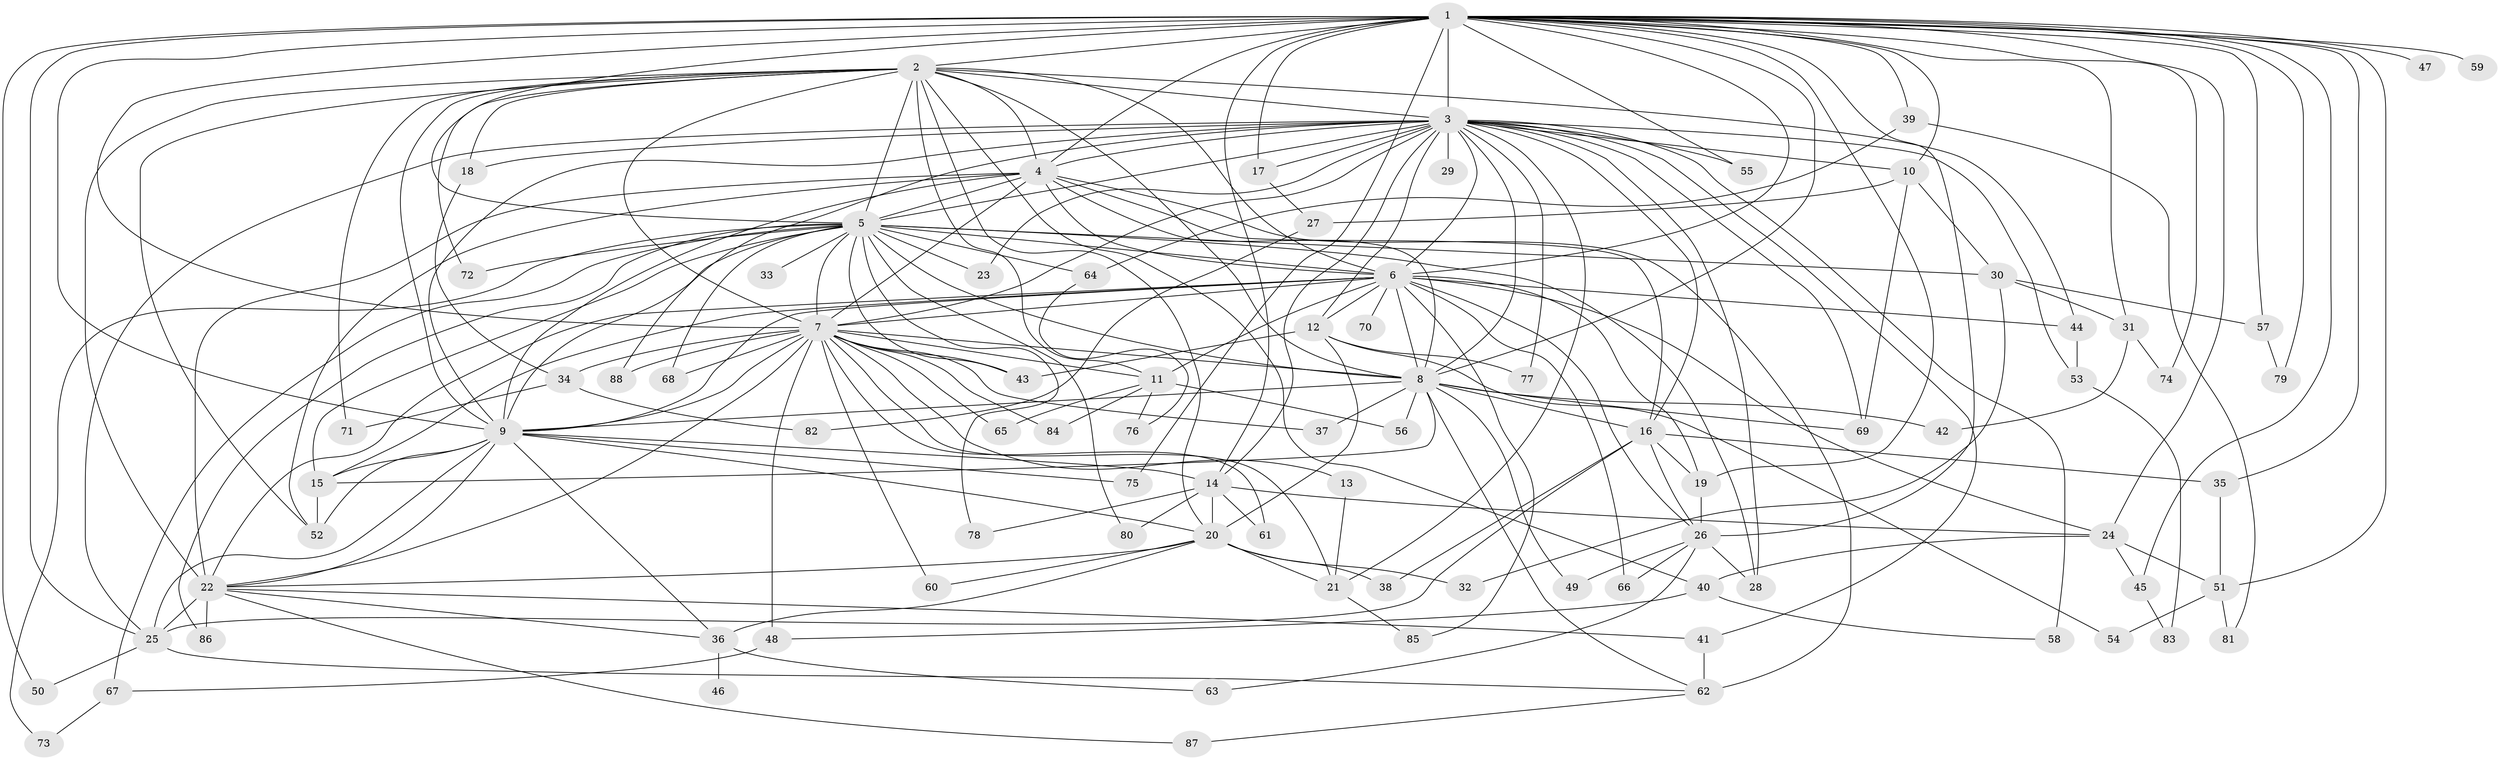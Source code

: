 // original degree distribution, {26: 0.0136986301369863, 22: 0.0136986301369863, 25: 0.0136986301369863, 29: 0.00684931506849315, 17: 0.00684931506849315, 20: 0.00684931506849315, 32: 0.00684931506849315, 6: 0.03424657534246575, 5: 0.0547945205479452, 3: 0.1917808219178082, 7: 0.00684931506849315, 2: 0.541095890410959, 8: 0.00684931506849315, 4: 0.08904109589041095, 11: 0.00684931506849315}
// Generated by graph-tools (version 1.1) at 2025/50/03/04/25 22:50:02]
// undirected, 88 vertices, 215 edges
graph export_dot {
  node [color=gray90,style=filled];
  1;
  2;
  3;
  4;
  5;
  6;
  7;
  8;
  9;
  10;
  11;
  12;
  13;
  14;
  15;
  16;
  17;
  18;
  19;
  20;
  21;
  22;
  23;
  24;
  25;
  26;
  27;
  28;
  29;
  30;
  31;
  32;
  33;
  34;
  35;
  36;
  37;
  38;
  39;
  40;
  41;
  42;
  43;
  44;
  45;
  46;
  47;
  48;
  49;
  50;
  51;
  52;
  53;
  54;
  55;
  56;
  57;
  58;
  59;
  60;
  61;
  62;
  63;
  64;
  65;
  66;
  67;
  68;
  69;
  70;
  71;
  72;
  73;
  74;
  75;
  76;
  77;
  78;
  79;
  80;
  81;
  82;
  83;
  84;
  85;
  86;
  87;
  88;
  1 -- 2 [weight=1.0];
  1 -- 3 [weight=16.0];
  1 -- 4 [weight=3.0];
  1 -- 5 [weight=3.0];
  1 -- 6 [weight=1.0];
  1 -- 7 [weight=1.0];
  1 -- 8 [weight=3.0];
  1 -- 9 [weight=2.0];
  1 -- 10 [weight=2.0];
  1 -- 14 [weight=1.0];
  1 -- 17 [weight=2.0];
  1 -- 19 [weight=1.0];
  1 -- 24 [weight=1.0];
  1 -- 25 [weight=1.0];
  1 -- 26 [weight=1.0];
  1 -- 31 [weight=1.0];
  1 -- 35 [weight=1.0];
  1 -- 39 [weight=2.0];
  1 -- 45 [weight=1.0];
  1 -- 47 [weight=1.0];
  1 -- 50 [weight=1.0];
  1 -- 51 [weight=1.0];
  1 -- 55 [weight=1.0];
  1 -- 57 [weight=1.0];
  1 -- 59 [weight=2.0];
  1 -- 74 [weight=1.0];
  1 -- 75 [weight=1.0];
  1 -- 79 [weight=1.0];
  2 -- 3 [weight=2.0];
  2 -- 4 [weight=1.0];
  2 -- 5 [weight=2.0];
  2 -- 6 [weight=2.0];
  2 -- 7 [weight=2.0];
  2 -- 8 [weight=1.0];
  2 -- 9 [weight=1.0];
  2 -- 11 [weight=2.0];
  2 -- 18 [weight=1.0];
  2 -- 20 [weight=1.0];
  2 -- 22 [weight=1.0];
  2 -- 40 [weight=1.0];
  2 -- 44 [weight=1.0];
  2 -- 52 [weight=1.0];
  2 -- 71 [weight=1.0];
  2 -- 72 [weight=1.0];
  3 -- 4 [weight=3.0];
  3 -- 5 [weight=3.0];
  3 -- 6 [weight=3.0];
  3 -- 7 [weight=3.0];
  3 -- 8 [weight=2.0];
  3 -- 9 [weight=3.0];
  3 -- 10 [weight=1.0];
  3 -- 12 [weight=1.0];
  3 -- 14 [weight=1.0];
  3 -- 16 [weight=1.0];
  3 -- 17 [weight=1.0];
  3 -- 18 [weight=1.0];
  3 -- 21 [weight=1.0];
  3 -- 23 [weight=1.0];
  3 -- 25 [weight=1.0];
  3 -- 28 [weight=1.0];
  3 -- 29 [weight=1.0];
  3 -- 41 [weight=1.0];
  3 -- 53 [weight=1.0];
  3 -- 55 [weight=1.0];
  3 -- 58 [weight=1.0];
  3 -- 69 [weight=1.0];
  3 -- 77 [weight=1.0];
  3 -- 88 [weight=1.0];
  4 -- 5 [weight=1.0];
  4 -- 6 [weight=1.0];
  4 -- 7 [weight=1.0];
  4 -- 8 [weight=1.0];
  4 -- 9 [weight=1.0];
  4 -- 16 [weight=1.0];
  4 -- 22 [weight=9.0];
  4 -- 52 [weight=1.0];
  4 -- 62 [weight=2.0];
  5 -- 6 [weight=1.0];
  5 -- 7 [weight=2.0];
  5 -- 8 [weight=2.0];
  5 -- 9 [weight=1.0];
  5 -- 15 [weight=1.0];
  5 -- 23 [weight=1.0];
  5 -- 28 [weight=1.0];
  5 -- 30 [weight=1.0];
  5 -- 33 [weight=1.0];
  5 -- 43 [weight=1.0];
  5 -- 64 [weight=1.0];
  5 -- 67 [weight=1.0];
  5 -- 68 [weight=1.0];
  5 -- 72 [weight=1.0];
  5 -- 73 [weight=1.0];
  5 -- 78 [weight=1.0];
  5 -- 80 [weight=1.0];
  5 -- 86 [weight=1.0];
  6 -- 7 [weight=1.0];
  6 -- 8 [weight=1.0];
  6 -- 9 [weight=1.0];
  6 -- 11 [weight=1.0];
  6 -- 12 [weight=1.0];
  6 -- 15 [weight=1.0];
  6 -- 19 [weight=1.0];
  6 -- 22 [weight=1.0];
  6 -- 24 [weight=1.0];
  6 -- 26 [weight=1.0];
  6 -- 44 [weight=1.0];
  6 -- 66 [weight=1.0];
  6 -- 70 [weight=1.0];
  6 -- 85 [weight=1.0];
  7 -- 8 [weight=1.0];
  7 -- 9 [weight=1.0];
  7 -- 11 [weight=1.0];
  7 -- 13 [weight=1.0];
  7 -- 21 [weight=1.0];
  7 -- 22 [weight=1.0];
  7 -- 34 [weight=1.0];
  7 -- 37 [weight=1.0];
  7 -- 43 [weight=1.0];
  7 -- 48 [weight=1.0];
  7 -- 60 [weight=1.0];
  7 -- 61 [weight=1.0];
  7 -- 65 [weight=1.0];
  7 -- 68 [weight=1.0];
  7 -- 84 [weight=1.0];
  7 -- 88 [weight=1.0];
  8 -- 9 [weight=1.0];
  8 -- 15 [weight=1.0];
  8 -- 16 [weight=1.0];
  8 -- 37 [weight=1.0];
  8 -- 42 [weight=1.0];
  8 -- 49 [weight=1.0];
  8 -- 56 [weight=1.0];
  8 -- 62 [weight=1.0];
  8 -- 69 [weight=1.0];
  9 -- 14 [weight=1.0];
  9 -- 15 [weight=1.0];
  9 -- 20 [weight=1.0];
  9 -- 22 [weight=1.0];
  9 -- 25 [weight=1.0];
  9 -- 36 [weight=1.0];
  9 -- 52 [weight=1.0];
  9 -- 75 [weight=1.0];
  10 -- 27 [weight=1.0];
  10 -- 30 [weight=1.0];
  10 -- 69 [weight=1.0];
  11 -- 56 [weight=1.0];
  11 -- 65 [weight=1.0];
  11 -- 76 [weight=1.0];
  11 -- 84 [weight=1.0];
  12 -- 20 [weight=1.0];
  12 -- 43 [weight=1.0];
  12 -- 54 [weight=1.0];
  12 -- 77 [weight=1.0];
  13 -- 21 [weight=1.0];
  14 -- 20 [weight=2.0];
  14 -- 24 [weight=1.0];
  14 -- 61 [weight=1.0];
  14 -- 78 [weight=1.0];
  14 -- 80 [weight=1.0];
  15 -- 52 [weight=3.0];
  16 -- 19 [weight=1.0];
  16 -- 25 [weight=1.0];
  16 -- 26 [weight=1.0];
  16 -- 35 [weight=1.0];
  16 -- 38 [weight=1.0];
  17 -- 27 [weight=1.0];
  18 -- 34 [weight=1.0];
  19 -- 26 [weight=1.0];
  20 -- 21 [weight=1.0];
  20 -- 22 [weight=1.0];
  20 -- 32 [weight=1.0];
  20 -- 36 [weight=1.0];
  20 -- 38 [weight=1.0];
  20 -- 60 [weight=1.0];
  21 -- 85 [weight=1.0];
  22 -- 25 [weight=1.0];
  22 -- 36 [weight=1.0];
  22 -- 41 [weight=1.0];
  22 -- 86 [weight=1.0];
  22 -- 87 [weight=1.0];
  24 -- 40 [weight=1.0];
  24 -- 45 [weight=1.0];
  24 -- 51 [weight=1.0];
  25 -- 50 [weight=1.0];
  25 -- 62 [weight=1.0];
  26 -- 28 [weight=1.0];
  26 -- 49 [weight=1.0];
  26 -- 63 [weight=1.0];
  26 -- 66 [weight=1.0];
  27 -- 82 [weight=1.0];
  30 -- 31 [weight=1.0];
  30 -- 32 [weight=1.0];
  30 -- 57 [weight=1.0];
  31 -- 42 [weight=1.0];
  31 -- 74 [weight=1.0];
  34 -- 71 [weight=1.0];
  34 -- 82 [weight=1.0];
  35 -- 51 [weight=1.0];
  36 -- 46 [weight=1.0];
  36 -- 63 [weight=1.0];
  39 -- 64 [weight=1.0];
  39 -- 81 [weight=1.0];
  40 -- 48 [weight=1.0];
  40 -- 58 [weight=1.0];
  41 -- 62 [weight=2.0];
  44 -- 53 [weight=1.0];
  45 -- 83 [weight=1.0];
  48 -- 67 [weight=1.0];
  51 -- 54 [weight=1.0];
  51 -- 81 [weight=1.0];
  53 -- 83 [weight=1.0];
  57 -- 79 [weight=1.0];
  62 -- 87 [weight=1.0];
  64 -- 76 [weight=1.0];
  67 -- 73 [weight=1.0];
}
